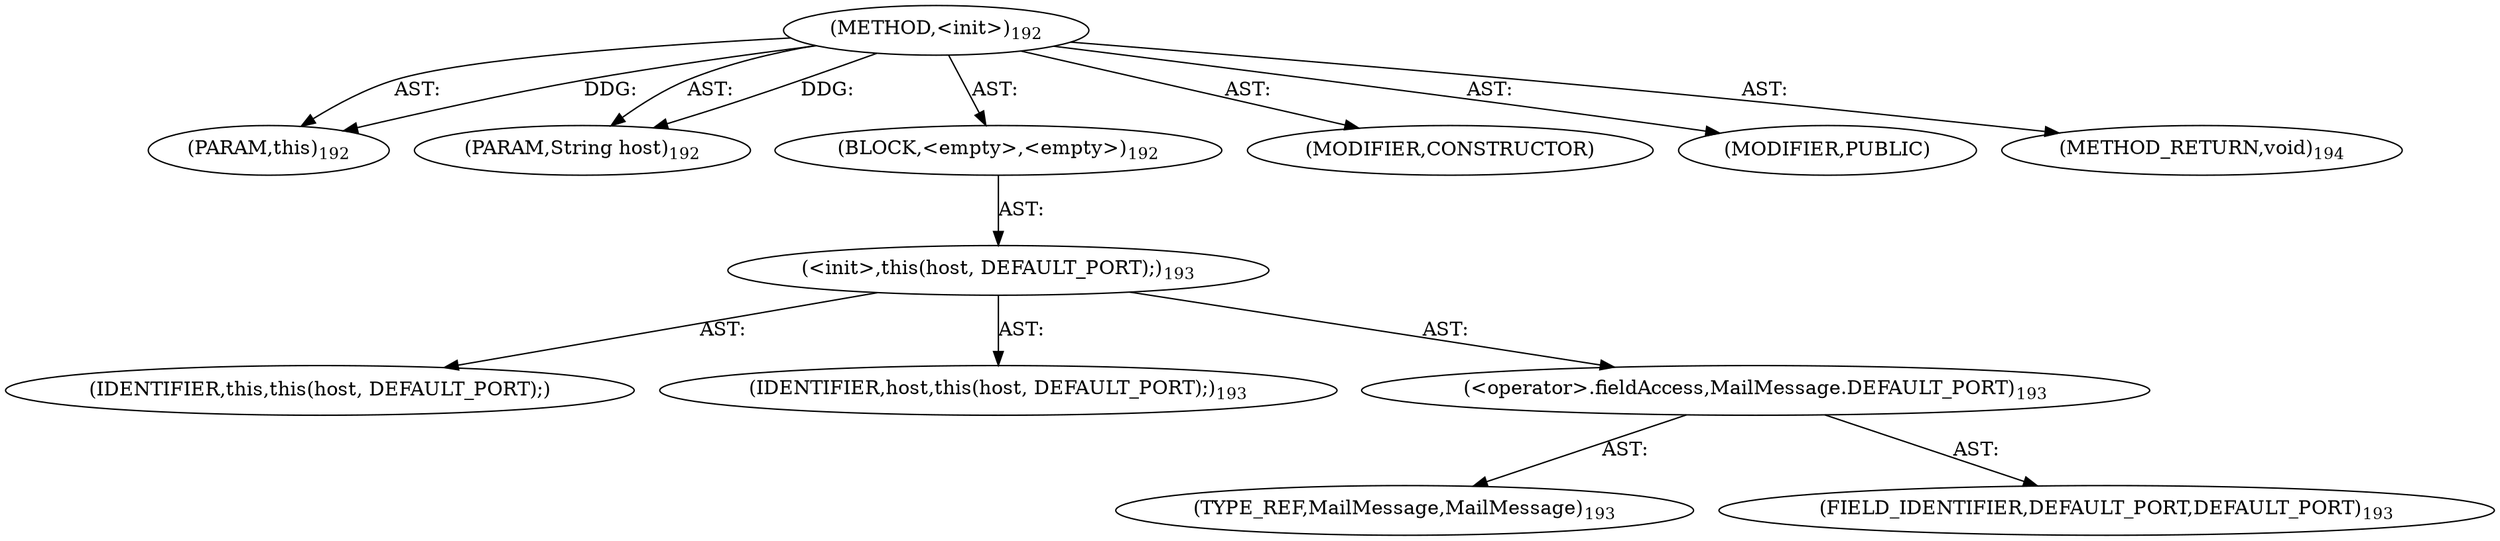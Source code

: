 digraph "&lt;init&gt;" {  
"111669149697" [label = <(METHOD,&lt;init&gt;)<SUB>192</SUB>> ]
"115964117015" [label = <(PARAM,this)<SUB>192</SUB>> ]
"115964117017" [label = <(PARAM,String host)<SUB>192</SUB>> ]
"25769803777" [label = <(BLOCK,&lt;empty&gt;,&lt;empty&gt;)<SUB>192</SUB>> ]
"30064771075" [label = <(&lt;init&gt;,this(host, DEFAULT_PORT);)<SUB>193</SUB>> ]
"68719476773" [label = <(IDENTIFIER,this,this(host, DEFAULT_PORT);)> ]
"68719476778" [label = <(IDENTIFIER,host,this(host, DEFAULT_PORT);)<SUB>193</SUB>> ]
"30064771076" [label = <(&lt;operator&gt;.fieldAccess,MailMessage.DEFAULT_PORT)<SUB>193</SUB>> ]
"180388626434" [label = <(TYPE_REF,MailMessage,MailMessage)<SUB>193</SUB>> ]
"55834574850" [label = <(FIELD_IDENTIFIER,DEFAULT_PORT,DEFAULT_PORT)<SUB>193</SUB>> ]
"133143986209" [label = <(MODIFIER,CONSTRUCTOR)> ]
"133143986210" [label = <(MODIFIER,PUBLIC)> ]
"128849018881" [label = <(METHOD_RETURN,void)<SUB>194</SUB>> ]
  "111669149697" -> "115964117015"  [ label = "AST: "] 
  "111669149697" -> "115964117017"  [ label = "AST: "] 
  "111669149697" -> "25769803777"  [ label = "AST: "] 
  "111669149697" -> "133143986209"  [ label = "AST: "] 
  "111669149697" -> "133143986210"  [ label = "AST: "] 
  "111669149697" -> "128849018881"  [ label = "AST: "] 
  "25769803777" -> "30064771075"  [ label = "AST: "] 
  "30064771075" -> "68719476773"  [ label = "AST: "] 
  "30064771075" -> "68719476778"  [ label = "AST: "] 
  "30064771075" -> "30064771076"  [ label = "AST: "] 
  "30064771076" -> "180388626434"  [ label = "AST: "] 
  "30064771076" -> "55834574850"  [ label = "AST: "] 
  "111669149697" -> "115964117015"  [ label = "DDG: "] 
  "111669149697" -> "115964117017"  [ label = "DDG: "] 
}
